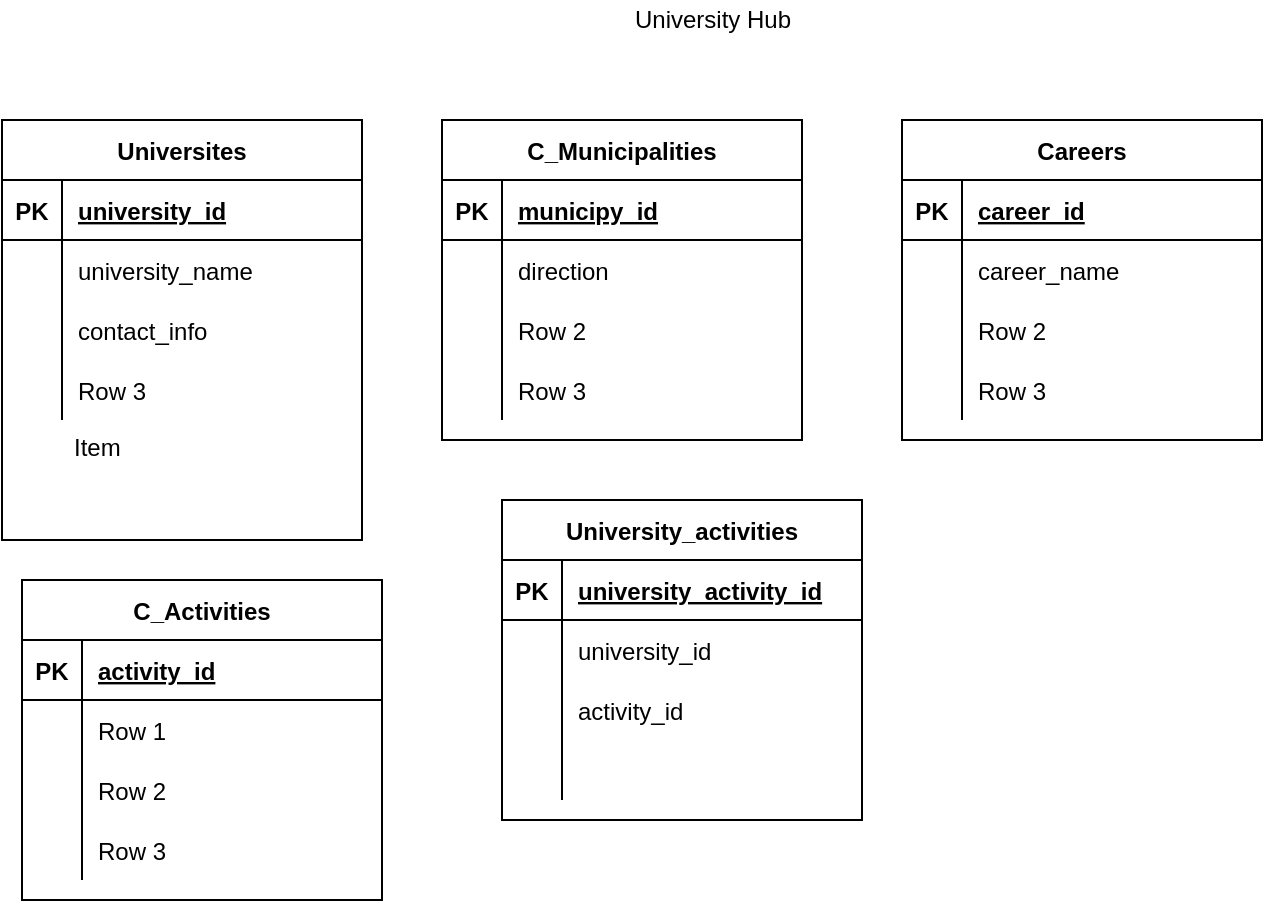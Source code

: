 <mxfile version="13.7.3" type="github">
  <diagram id="W1sH6OFh1roLbbkazUPK" name="Page-1">
    <mxGraphModel dx="693" dy="660" grid="1" gridSize="10" guides="1" tooltips="1" connect="1" arrows="1" fold="1" page="1" pageScale="1" pageWidth="850" pageHeight="1100" math="0" shadow="0">
      <root>
        <mxCell id="0" />
        <mxCell id="1" parent="0" />
        <mxCell id="lba87AovnTTibqNIR0Lu-68" value="University Hub" style="text;html=1;align=center;verticalAlign=middle;resizable=0;points=[];autosize=1;" vertex="1" parent="1">
          <mxGeometry x="350" y="10" width="90" height="20" as="geometry" />
        </mxCell>
        <mxCell id="lba87AovnTTibqNIR0Lu-53" value="Universites" style="shape=table;startSize=30;container=1;collapsible=1;childLayout=tableLayout;fixedRows=1;rowLines=0;fontStyle=1;align=center;resizeLast=1;" vertex="1" parent="1">
          <mxGeometry x="40" y="70" width="180" height="210" as="geometry" />
        </mxCell>
        <mxCell id="lba87AovnTTibqNIR0Lu-54" value="" style="shape=partialRectangle;collapsible=0;dropTarget=0;pointerEvents=0;fillColor=none;top=0;left=0;bottom=1;right=0;points=[[0,0.5],[1,0.5]];portConstraint=eastwest;" vertex="1" parent="lba87AovnTTibqNIR0Lu-53">
          <mxGeometry y="30" width="180" height="30" as="geometry" />
        </mxCell>
        <mxCell id="lba87AovnTTibqNIR0Lu-55" value="PK" style="shape=partialRectangle;connectable=0;fillColor=none;top=0;left=0;bottom=0;right=0;fontStyle=1;overflow=hidden;" vertex="1" parent="lba87AovnTTibqNIR0Lu-54">
          <mxGeometry width="30" height="30" as="geometry" />
        </mxCell>
        <mxCell id="lba87AovnTTibqNIR0Lu-56" value="university_id" style="shape=partialRectangle;connectable=0;fillColor=none;top=0;left=0;bottom=0;right=0;align=left;spacingLeft=6;fontStyle=5;overflow=hidden;" vertex="1" parent="lba87AovnTTibqNIR0Lu-54">
          <mxGeometry x="30" width="150" height="30" as="geometry" />
        </mxCell>
        <mxCell id="lba87AovnTTibqNIR0Lu-57" value="" style="shape=partialRectangle;collapsible=0;dropTarget=0;pointerEvents=0;fillColor=none;top=0;left=0;bottom=0;right=0;points=[[0,0.5],[1,0.5]];portConstraint=eastwest;" vertex="1" parent="lba87AovnTTibqNIR0Lu-53">
          <mxGeometry y="60" width="180" height="30" as="geometry" />
        </mxCell>
        <mxCell id="lba87AovnTTibqNIR0Lu-58" value="" style="shape=partialRectangle;connectable=0;fillColor=none;top=0;left=0;bottom=0;right=0;editable=1;overflow=hidden;" vertex="1" parent="lba87AovnTTibqNIR0Lu-57">
          <mxGeometry width="30" height="30" as="geometry" />
        </mxCell>
        <mxCell id="lba87AovnTTibqNIR0Lu-59" value="university_name" style="shape=partialRectangle;connectable=0;fillColor=none;top=0;left=0;bottom=0;right=0;align=left;spacingLeft=6;overflow=hidden;" vertex="1" parent="lba87AovnTTibqNIR0Lu-57">
          <mxGeometry x="30" width="150" height="30" as="geometry" />
        </mxCell>
        <mxCell id="lba87AovnTTibqNIR0Lu-60" value="" style="shape=partialRectangle;collapsible=0;dropTarget=0;pointerEvents=0;fillColor=none;top=0;left=0;bottom=0;right=0;points=[[0,0.5],[1,0.5]];portConstraint=eastwest;" vertex="1" parent="lba87AovnTTibqNIR0Lu-53">
          <mxGeometry y="90" width="180" height="30" as="geometry" />
        </mxCell>
        <mxCell id="lba87AovnTTibqNIR0Lu-61" value="" style="shape=partialRectangle;connectable=0;fillColor=none;top=0;left=0;bottom=0;right=0;editable=1;overflow=hidden;" vertex="1" parent="lba87AovnTTibqNIR0Lu-60">
          <mxGeometry width="30" height="30" as="geometry" />
        </mxCell>
        <mxCell id="lba87AovnTTibqNIR0Lu-62" value="contact_info" style="shape=partialRectangle;connectable=0;fillColor=none;top=0;left=0;bottom=0;right=0;align=left;spacingLeft=6;overflow=hidden;" vertex="1" parent="lba87AovnTTibqNIR0Lu-60">
          <mxGeometry x="30" width="150" height="30" as="geometry" />
        </mxCell>
        <mxCell id="lba87AovnTTibqNIR0Lu-63" value="" style="shape=partialRectangle;collapsible=0;dropTarget=0;pointerEvents=0;fillColor=none;top=0;left=0;bottom=0;right=0;points=[[0,0.5],[1,0.5]];portConstraint=eastwest;" vertex="1" parent="lba87AovnTTibqNIR0Lu-53">
          <mxGeometry y="120" width="180" height="30" as="geometry" />
        </mxCell>
        <mxCell id="lba87AovnTTibqNIR0Lu-64" value="" style="shape=partialRectangle;connectable=0;fillColor=none;top=0;left=0;bottom=0;right=0;editable=1;overflow=hidden;" vertex="1" parent="lba87AovnTTibqNIR0Lu-63">
          <mxGeometry width="30" height="30" as="geometry" />
        </mxCell>
        <mxCell id="lba87AovnTTibqNIR0Lu-65" value="Row 3" style="shape=partialRectangle;connectable=0;fillColor=none;top=0;left=0;bottom=0;right=0;align=left;spacingLeft=6;overflow=hidden;" vertex="1" parent="lba87AovnTTibqNIR0Lu-63">
          <mxGeometry x="30" width="150" height="30" as="geometry" />
        </mxCell>
        <mxCell id="lba87AovnTTibqNIR0Lu-69" value="C_Municipalities" style="shape=table;startSize=30;container=1;collapsible=1;childLayout=tableLayout;fixedRows=1;rowLines=0;fontStyle=1;align=center;resizeLast=1;" vertex="1" parent="1">
          <mxGeometry x="260" y="70" width="180" height="160" as="geometry" />
        </mxCell>
        <mxCell id="lba87AovnTTibqNIR0Lu-70" value="" style="shape=partialRectangle;collapsible=0;dropTarget=0;pointerEvents=0;fillColor=none;top=0;left=0;bottom=1;right=0;points=[[0,0.5],[1,0.5]];portConstraint=eastwest;" vertex="1" parent="lba87AovnTTibqNIR0Lu-69">
          <mxGeometry y="30" width="180" height="30" as="geometry" />
        </mxCell>
        <mxCell id="lba87AovnTTibqNIR0Lu-71" value="PK" style="shape=partialRectangle;connectable=0;fillColor=none;top=0;left=0;bottom=0;right=0;fontStyle=1;overflow=hidden;" vertex="1" parent="lba87AovnTTibqNIR0Lu-70">
          <mxGeometry width="30" height="30" as="geometry" />
        </mxCell>
        <mxCell id="lba87AovnTTibqNIR0Lu-72" value="municipy_id" style="shape=partialRectangle;connectable=0;fillColor=none;top=0;left=0;bottom=0;right=0;align=left;spacingLeft=6;fontStyle=5;overflow=hidden;" vertex="1" parent="lba87AovnTTibqNIR0Lu-70">
          <mxGeometry x="30" width="150" height="30" as="geometry" />
        </mxCell>
        <mxCell id="lba87AovnTTibqNIR0Lu-73" value="" style="shape=partialRectangle;collapsible=0;dropTarget=0;pointerEvents=0;fillColor=none;top=0;left=0;bottom=0;right=0;points=[[0,0.5],[1,0.5]];portConstraint=eastwest;" vertex="1" parent="lba87AovnTTibqNIR0Lu-69">
          <mxGeometry y="60" width="180" height="30" as="geometry" />
        </mxCell>
        <mxCell id="lba87AovnTTibqNIR0Lu-74" value="" style="shape=partialRectangle;connectable=0;fillColor=none;top=0;left=0;bottom=0;right=0;editable=1;overflow=hidden;" vertex="1" parent="lba87AovnTTibqNIR0Lu-73">
          <mxGeometry width="30" height="30" as="geometry" />
        </mxCell>
        <mxCell id="lba87AovnTTibqNIR0Lu-75" value="direction" style="shape=partialRectangle;connectable=0;fillColor=none;top=0;left=0;bottom=0;right=0;align=left;spacingLeft=6;overflow=hidden;" vertex="1" parent="lba87AovnTTibqNIR0Lu-73">
          <mxGeometry x="30" width="150" height="30" as="geometry" />
        </mxCell>
        <mxCell id="lba87AovnTTibqNIR0Lu-76" value="" style="shape=partialRectangle;collapsible=0;dropTarget=0;pointerEvents=0;fillColor=none;top=0;left=0;bottom=0;right=0;points=[[0,0.5],[1,0.5]];portConstraint=eastwest;" vertex="1" parent="lba87AovnTTibqNIR0Lu-69">
          <mxGeometry y="90" width="180" height="30" as="geometry" />
        </mxCell>
        <mxCell id="lba87AovnTTibqNIR0Lu-77" value="" style="shape=partialRectangle;connectable=0;fillColor=none;top=0;left=0;bottom=0;right=0;editable=1;overflow=hidden;" vertex="1" parent="lba87AovnTTibqNIR0Lu-76">
          <mxGeometry width="30" height="30" as="geometry" />
        </mxCell>
        <mxCell id="lba87AovnTTibqNIR0Lu-78" value="Row 2" style="shape=partialRectangle;connectable=0;fillColor=none;top=0;left=0;bottom=0;right=0;align=left;spacingLeft=6;overflow=hidden;" vertex="1" parent="lba87AovnTTibqNIR0Lu-76">
          <mxGeometry x="30" width="150" height="30" as="geometry" />
        </mxCell>
        <mxCell id="lba87AovnTTibqNIR0Lu-79" value="" style="shape=partialRectangle;collapsible=0;dropTarget=0;pointerEvents=0;fillColor=none;top=0;left=0;bottom=0;right=0;points=[[0,0.5],[1,0.5]];portConstraint=eastwest;" vertex="1" parent="lba87AovnTTibqNIR0Lu-69">
          <mxGeometry y="120" width="180" height="30" as="geometry" />
        </mxCell>
        <mxCell id="lba87AovnTTibqNIR0Lu-80" value="" style="shape=partialRectangle;connectable=0;fillColor=none;top=0;left=0;bottom=0;right=0;editable=1;overflow=hidden;" vertex="1" parent="lba87AovnTTibqNIR0Lu-79">
          <mxGeometry width="30" height="30" as="geometry" />
        </mxCell>
        <mxCell id="lba87AovnTTibqNIR0Lu-81" value="Row 3" style="shape=partialRectangle;connectable=0;fillColor=none;top=0;left=0;bottom=0;right=0;align=left;spacingLeft=6;overflow=hidden;" vertex="1" parent="lba87AovnTTibqNIR0Lu-79">
          <mxGeometry x="30" width="150" height="30" as="geometry" />
        </mxCell>
        <mxCell id="lba87AovnTTibqNIR0Lu-82" value="Careers" style="shape=table;startSize=30;container=1;collapsible=1;childLayout=tableLayout;fixedRows=1;rowLines=0;fontStyle=1;align=center;resizeLast=1;" vertex="1" parent="1">
          <mxGeometry x="490" y="70" width="180" height="160" as="geometry" />
        </mxCell>
        <mxCell id="lba87AovnTTibqNIR0Lu-83" value="" style="shape=partialRectangle;collapsible=0;dropTarget=0;pointerEvents=0;fillColor=none;top=0;left=0;bottom=1;right=0;points=[[0,0.5],[1,0.5]];portConstraint=eastwest;" vertex="1" parent="lba87AovnTTibqNIR0Lu-82">
          <mxGeometry y="30" width="180" height="30" as="geometry" />
        </mxCell>
        <mxCell id="lba87AovnTTibqNIR0Lu-84" value="PK" style="shape=partialRectangle;connectable=0;fillColor=none;top=0;left=0;bottom=0;right=0;fontStyle=1;overflow=hidden;" vertex="1" parent="lba87AovnTTibqNIR0Lu-83">
          <mxGeometry width="30" height="30" as="geometry" />
        </mxCell>
        <mxCell id="lba87AovnTTibqNIR0Lu-85" value="career_id" style="shape=partialRectangle;connectable=0;fillColor=none;top=0;left=0;bottom=0;right=0;align=left;spacingLeft=6;fontStyle=5;overflow=hidden;" vertex="1" parent="lba87AovnTTibqNIR0Lu-83">
          <mxGeometry x="30" width="150" height="30" as="geometry" />
        </mxCell>
        <mxCell id="lba87AovnTTibqNIR0Lu-86" value="" style="shape=partialRectangle;collapsible=0;dropTarget=0;pointerEvents=0;fillColor=none;top=0;left=0;bottom=0;right=0;points=[[0,0.5],[1,0.5]];portConstraint=eastwest;" vertex="1" parent="lba87AovnTTibqNIR0Lu-82">
          <mxGeometry y="60" width="180" height="30" as="geometry" />
        </mxCell>
        <mxCell id="lba87AovnTTibqNIR0Lu-87" value="" style="shape=partialRectangle;connectable=0;fillColor=none;top=0;left=0;bottom=0;right=0;editable=1;overflow=hidden;" vertex="1" parent="lba87AovnTTibqNIR0Lu-86">
          <mxGeometry width="30" height="30" as="geometry" />
        </mxCell>
        <mxCell id="lba87AovnTTibqNIR0Lu-88" value="career_name" style="shape=partialRectangle;connectable=0;fillColor=none;top=0;left=0;bottom=0;right=0;align=left;spacingLeft=6;overflow=hidden;" vertex="1" parent="lba87AovnTTibqNIR0Lu-86">
          <mxGeometry x="30" width="150" height="30" as="geometry" />
        </mxCell>
        <mxCell id="lba87AovnTTibqNIR0Lu-89" value="" style="shape=partialRectangle;collapsible=0;dropTarget=0;pointerEvents=0;fillColor=none;top=0;left=0;bottom=0;right=0;points=[[0,0.5],[1,0.5]];portConstraint=eastwest;" vertex="1" parent="lba87AovnTTibqNIR0Lu-82">
          <mxGeometry y="90" width="180" height="30" as="geometry" />
        </mxCell>
        <mxCell id="lba87AovnTTibqNIR0Lu-90" value="" style="shape=partialRectangle;connectable=0;fillColor=none;top=0;left=0;bottom=0;right=0;editable=1;overflow=hidden;" vertex="1" parent="lba87AovnTTibqNIR0Lu-89">
          <mxGeometry width="30" height="30" as="geometry" />
        </mxCell>
        <mxCell id="lba87AovnTTibqNIR0Lu-91" value="Row 2" style="shape=partialRectangle;connectable=0;fillColor=none;top=0;left=0;bottom=0;right=0;align=left;spacingLeft=6;overflow=hidden;" vertex="1" parent="lba87AovnTTibqNIR0Lu-89">
          <mxGeometry x="30" width="150" height="30" as="geometry" />
        </mxCell>
        <mxCell id="lba87AovnTTibqNIR0Lu-92" value="" style="shape=partialRectangle;collapsible=0;dropTarget=0;pointerEvents=0;fillColor=none;top=0;left=0;bottom=0;right=0;points=[[0,0.5],[1,0.5]];portConstraint=eastwest;" vertex="1" parent="lba87AovnTTibqNIR0Lu-82">
          <mxGeometry y="120" width="180" height="30" as="geometry" />
        </mxCell>
        <mxCell id="lba87AovnTTibqNIR0Lu-93" value="" style="shape=partialRectangle;connectable=0;fillColor=none;top=0;left=0;bottom=0;right=0;editable=1;overflow=hidden;" vertex="1" parent="lba87AovnTTibqNIR0Lu-92">
          <mxGeometry width="30" height="30" as="geometry" />
        </mxCell>
        <mxCell id="lba87AovnTTibqNIR0Lu-94" value="Row 3" style="shape=partialRectangle;connectable=0;fillColor=none;top=0;left=0;bottom=0;right=0;align=left;spacingLeft=6;overflow=hidden;" vertex="1" parent="lba87AovnTTibqNIR0Lu-92">
          <mxGeometry x="30" width="150" height="30" as="geometry" />
        </mxCell>
        <mxCell id="lba87AovnTTibqNIR0Lu-95" value="C_Activities" style="shape=table;startSize=30;container=1;collapsible=1;childLayout=tableLayout;fixedRows=1;rowLines=0;fontStyle=1;align=center;resizeLast=1;" vertex="1" parent="1">
          <mxGeometry x="50" y="300" width="180" height="160" as="geometry" />
        </mxCell>
        <mxCell id="lba87AovnTTibqNIR0Lu-96" value="" style="shape=partialRectangle;collapsible=0;dropTarget=0;pointerEvents=0;fillColor=none;top=0;left=0;bottom=1;right=0;points=[[0,0.5],[1,0.5]];portConstraint=eastwest;" vertex="1" parent="lba87AovnTTibqNIR0Lu-95">
          <mxGeometry y="30" width="180" height="30" as="geometry" />
        </mxCell>
        <mxCell id="lba87AovnTTibqNIR0Lu-97" value="PK" style="shape=partialRectangle;connectable=0;fillColor=none;top=0;left=0;bottom=0;right=0;fontStyle=1;overflow=hidden;" vertex="1" parent="lba87AovnTTibqNIR0Lu-96">
          <mxGeometry width="30" height="30" as="geometry" />
        </mxCell>
        <mxCell id="lba87AovnTTibqNIR0Lu-98" value="activity_id" style="shape=partialRectangle;connectable=0;fillColor=none;top=0;left=0;bottom=0;right=0;align=left;spacingLeft=6;fontStyle=5;overflow=hidden;" vertex="1" parent="lba87AovnTTibqNIR0Lu-96">
          <mxGeometry x="30" width="150" height="30" as="geometry" />
        </mxCell>
        <mxCell id="lba87AovnTTibqNIR0Lu-99" value="" style="shape=partialRectangle;collapsible=0;dropTarget=0;pointerEvents=0;fillColor=none;top=0;left=0;bottom=0;right=0;points=[[0,0.5],[1,0.5]];portConstraint=eastwest;" vertex="1" parent="lba87AovnTTibqNIR0Lu-95">
          <mxGeometry y="60" width="180" height="30" as="geometry" />
        </mxCell>
        <mxCell id="lba87AovnTTibqNIR0Lu-100" value="" style="shape=partialRectangle;connectable=0;fillColor=none;top=0;left=0;bottom=0;right=0;editable=1;overflow=hidden;" vertex="1" parent="lba87AovnTTibqNIR0Lu-99">
          <mxGeometry width="30" height="30" as="geometry" />
        </mxCell>
        <mxCell id="lba87AovnTTibqNIR0Lu-101" value="Row 1" style="shape=partialRectangle;connectable=0;fillColor=none;top=0;left=0;bottom=0;right=0;align=left;spacingLeft=6;overflow=hidden;" vertex="1" parent="lba87AovnTTibqNIR0Lu-99">
          <mxGeometry x="30" width="150" height="30" as="geometry" />
        </mxCell>
        <mxCell id="lba87AovnTTibqNIR0Lu-102" value="" style="shape=partialRectangle;collapsible=0;dropTarget=0;pointerEvents=0;fillColor=none;top=0;left=0;bottom=0;right=0;points=[[0,0.5],[1,0.5]];portConstraint=eastwest;" vertex="1" parent="lba87AovnTTibqNIR0Lu-95">
          <mxGeometry y="90" width="180" height="30" as="geometry" />
        </mxCell>
        <mxCell id="lba87AovnTTibqNIR0Lu-103" value="" style="shape=partialRectangle;connectable=0;fillColor=none;top=0;left=0;bottom=0;right=0;editable=1;overflow=hidden;" vertex="1" parent="lba87AovnTTibqNIR0Lu-102">
          <mxGeometry width="30" height="30" as="geometry" />
        </mxCell>
        <mxCell id="lba87AovnTTibqNIR0Lu-104" value="Row 2" style="shape=partialRectangle;connectable=0;fillColor=none;top=0;left=0;bottom=0;right=0;align=left;spacingLeft=6;overflow=hidden;" vertex="1" parent="lba87AovnTTibqNIR0Lu-102">
          <mxGeometry x="30" width="150" height="30" as="geometry" />
        </mxCell>
        <mxCell id="lba87AovnTTibqNIR0Lu-105" value="" style="shape=partialRectangle;collapsible=0;dropTarget=0;pointerEvents=0;fillColor=none;top=0;left=0;bottom=0;right=0;points=[[0,0.5],[1,0.5]];portConstraint=eastwest;" vertex="1" parent="lba87AovnTTibqNIR0Lu-95">
          <mxGeometry y="120" width="180" height="30" as="geometry" />
        </mxCell>
        <mxCell id="lba87AovnTTibqNIR0Lu-106" value="" style="shape=partialRectangle;connectable=0;fillColor=none;top=0;left=0;bottom=0;right=0;editable=1;overflow=hidden;" vertex="1" parent="lba87AovnTTibqNIR0Lu-105">
          <mxGeometry width="30" height="30" as="geometry" />
        </mxCell>
        <mxCell id="lba87AovnTTibqNIR0Lu-107" value="Row 3" style="shape=partialRectangle;connectable=0;fillColor=none;top=0;left=0;bottom=0;right=0;align=left;spacingLeft=6;overflow=hidden;" vertex="1" parent="lba87AovnTTibqNIR0Lu-105">
          <mxGeometry x="30" width="150" height="30" as="geometry" />
        </mxCell>
        <mxCell id="stJN1wXWKb7YKqjHWtWD-16" value="University_activities" style="shape=table;startSize=30;container=1;collapsible=1;childLayout=tableLayout;fixedRows=1;rowLines=0;fontStyle=1;align=center;resizeLast=1;" vertex="1" parent="1">
          <mxGeometry x="290" y="260" width="180" height="160" as="geometry" />
        </mxCell>
        <mxCell id="stJN1wXWKb7YKqjHWtWD-17" value="" style="shape=partialRectangle;collapsible=0;dropTarget=0;pointerEvents=0;fillColor=none;top=0;left=0;bottom=1;right=0;points=[[0,0.5],[1,0.5]];portConstraint=eastwest;" vertex="1" parent="stJN1wXWKb7YKqjHWtWD-16">
          <mxGeometry y="30" width="180" height="30" as="geometry" />
        </mxCell>
        <mxCell id="stJN1wXWKb7YKqjHWtWD-18" value="PK" style="shape=partialRectangle;connectable=0;fillColor=none;top=0;left=0;bottom=0;right=0;fontStyle=1;overflow=hidden;" vertex="1" parent="stJN1wXWKb7YKqjHWtWD-17">
          <mxGeometry width="30" height="30" as="geometry" />
        </mxCell>
        <mxCell id="stJN1wXWKb7YKqjHWtWD-19" value="university_activity_id" style="shape=partialRectangle;connectable=0;fillColor=none;top=0;left=0;bottom=0;right=0;align=left;spacingLeft=6;fontStyle=5;overflow=hidden;" vertex="1" parent="stJN1wXWKb7YKqjHWtWD-17">
          <mxGeometry x="30" width="150" height="30" as="geometry" />
        </mxCell>
        <mxCell id="stJN1wXWKb7YKqjHWtWD-20" value="" style="shape=partialRectangle;collapsible=0;dropTarget=0;pointerEvents=0;fillColor=none;top=0;left=0;bottom=0;right=0;points=[[0,0.5],[1,0.5]];portConstraint=eastwest;" vertex="1" parent="stJN1wXWKb7YKqjHWtWD-16">
          <mxGeometry y="60" width="180" height="30" as="geometry" />
        </mxCell>
        <mxCell id="stJN1wXWKb7YKqjHWtWD-21" value="" style="shape=partialRectangle;connectable=0;fillColor=none;top=0;left=0;bottom=0;right=0;editable=1;overflow=hidden;" vertex="1" parent="stJN1wXWKb7YKqjHWtWD-20">
          <mxGeometry width="30" height="30" as="geometry" />
        </mxCell>
        <mxCell id="stJN1wXWKb7YKqjHWtWD-22" value="university_id" style="shape=partialRectangle;connectable=0;fillColor=none;top=0;left=0;bottom=0;right=0;align=left;spacingLeft=6;overflow=hidden;" vertex="1" parent="stJN1wXWKb7YKqjHWtWD-20">
          <mxGeometry x="30" width="150" height="30" as="geometry" />
        </mxCell>
        <mxCell id="stJN1wXWKb7YKqjHWtWD-23" value="" style="shape=partialRectangle;collapsible=0;dropTarget=0;pointerEvents=0;fillColor=none;top=0;left=0;bottom=0;right=0;points=[[0,0.5],[1,0.5]];portConstraint=eastwest;" vertex="1" parent="stJN1wXWKb7YKqjHWtWD-16">
          <mxGeometry y="90" width="180" height="30" as="geometry" />
        </mxCell>
        <mxCell id="stJN1wXWKb7YKqjHWtWD-24" value="" style="shape=partialRectangle;connectable=0;fillColor=none;top=0;left=0;bottom=0;right=0;editable=1;overflow=hidden;" vertex="1" parent="stJN1wXWKb7YKqjHWtWD-23">
          <mxGeometry width="30" height="30" as="geometry" />
        </mxCell>
        <mxCell id="stJN1wXWKb7YKqjHWtWD-25" value="activity_id" style="shape=partialRectangle;connectable=0;fillColor=none;top=0;left=0;bottom=0;right=0;align=left;spacingLeft=6;overflow=hidden;" vertex="1" parent="stJN1wXWKb7YKqjHWtWD-23">
          <mxGeometry x="30" width="150" height="30" as="geometry" />
        </mxCell>
        <mxCell id="stJN1wXWKb7YKqjHWtWD-26" value="" style="shape=partialRectangle;collapsible=0;dropTarget=0;pointerEvents=0;fillColor=none;top=0;left=0;bottom=0;right=0;points=[[0,0.5],[1,0.5]];portConstraint=eastwest;" vertex="1" parent="stJN1wXWKb7YKqjHWtWD-16">
          <mxGeometry y="120" width="180" height="30" as="geometry" />
        </mxCell>
        <mxCell id="stJN1wXWKb7YKqjHWtWD-27" value="" style="shape=partialRectangle;connectable=0;fillColor=none;top=0;left=0;bottom=0;right=0;editable=1;overflow=hidden;" vertex="1" parent="stJN1wXWKb7YKqjHWtWD-26">
          <mxGeometry width="30" height="30" as="geometry" />
        </mxCell>
        <mxCell id="stJN1wXWKb7YKqjHWtWD-28" value="" style="shape=partialRectangle;connectable=0;fillColor=none;top=0;left=0;bottom=0;right=0;align=left;spacingLeft=6;overflow=hidden;" vertex="1" parent="stJN1wXWKb7YKqjHWtWD-26">
          <mxGeometry x="30" width="150" height="30" as="geometry" />
        </mxCell>
        <mxCell id="lba87AovnTTibqNIR0Lu-113" value="Item" style="text;strokeColor=none;fillColor=none;spacingLeft=4;spacingRight=4;overflow=hidden;rotatable=0;points=[[0,0.5],[1,0.5]];portConstraint=eastwest;fontSize=12;" vertex="1" parent="1">
          <mxGeometry x="70" y="220" width="40" height="30" as="geometry" />
        </mxCell>
      </root>
    </mxGraphModel>
  </diagram>
</mxfile>
